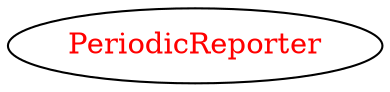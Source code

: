 digraph dependencyGraph {
 concentrate=true;
 ranksep="2.0";
 rankdir="LR"; 
 splines="ortho";
"PeriodicReporter" [fontcolor="red"];
}